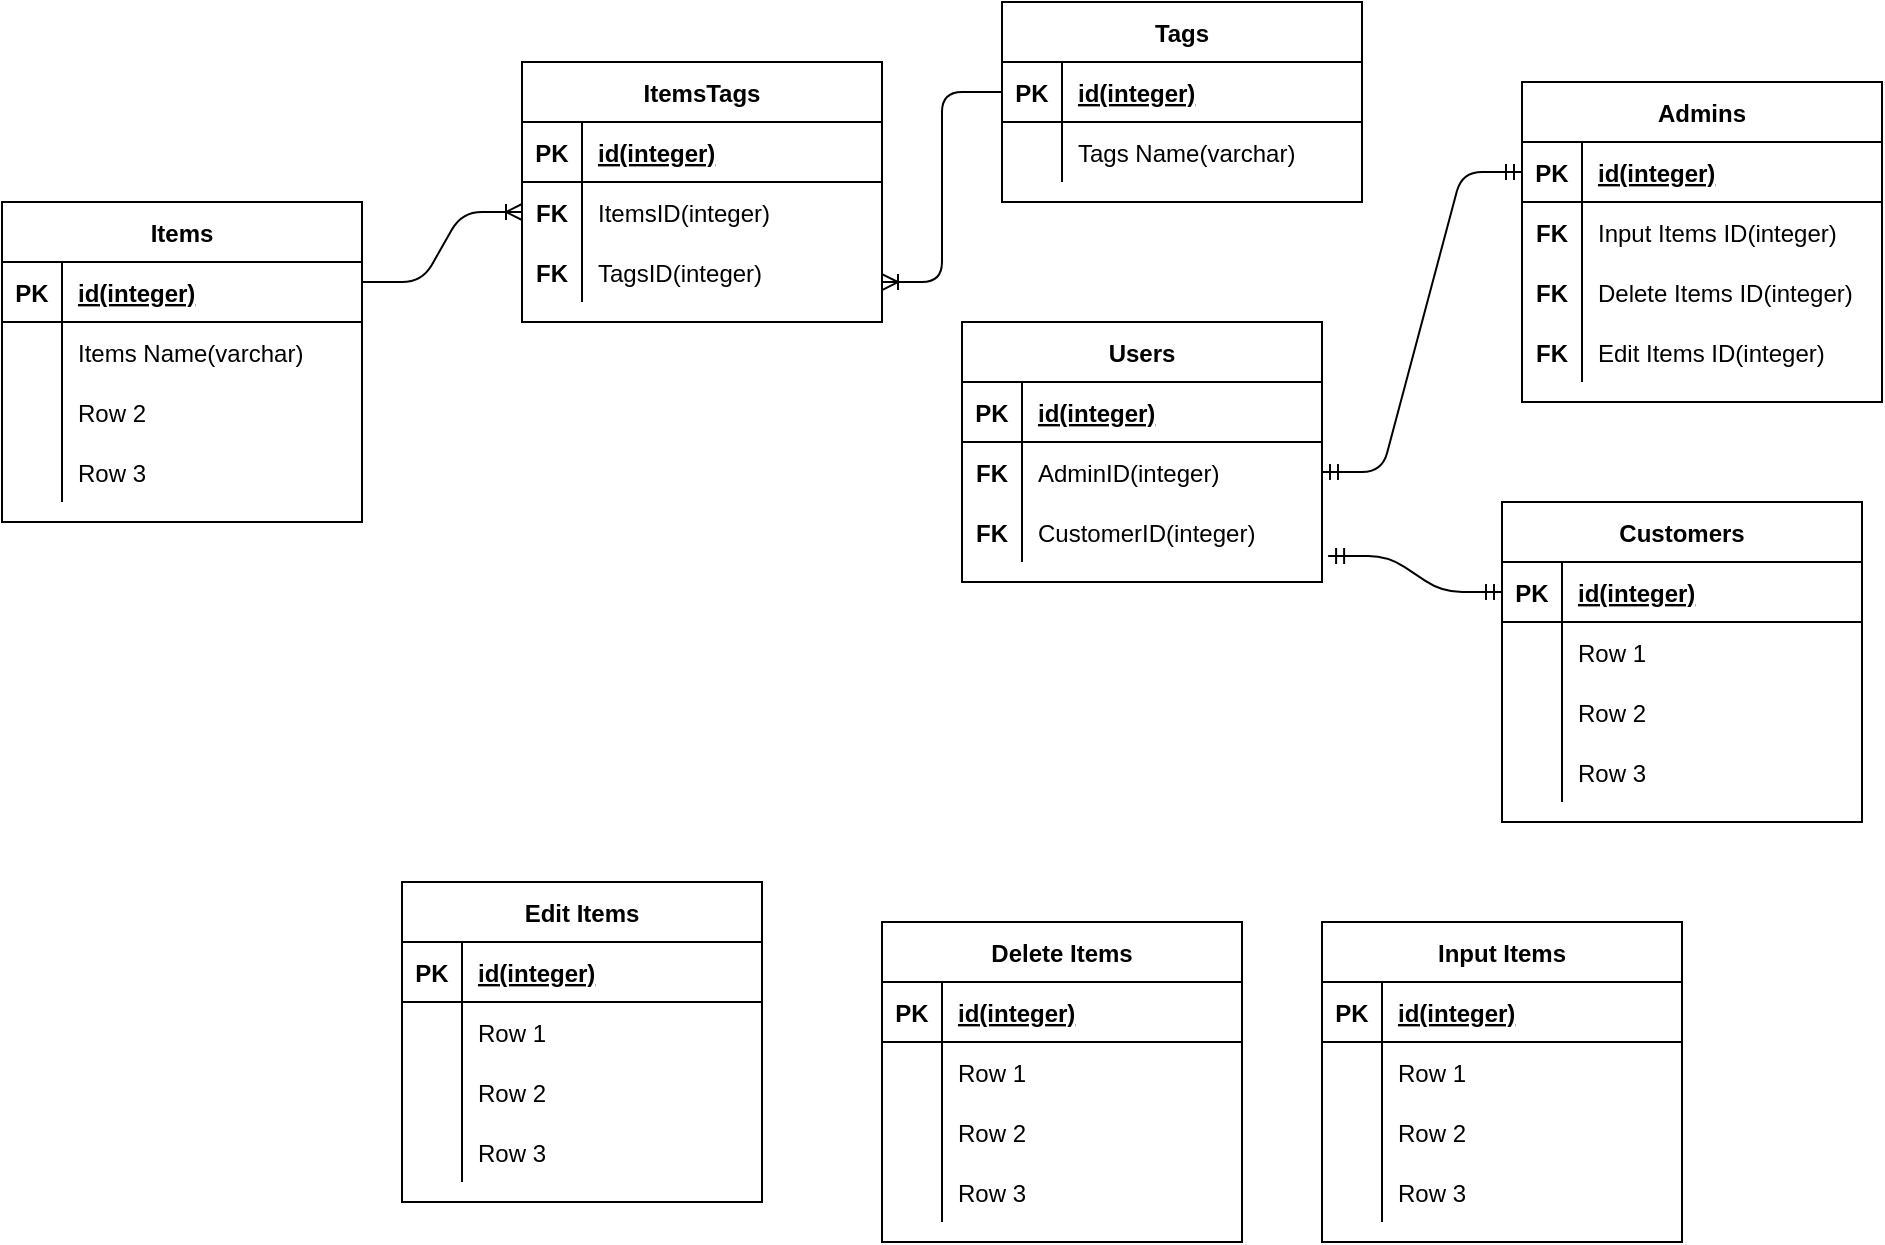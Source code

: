 <mxfile version="15.1.0" type="github">
  <diagram id="VmSRzuo0PWEKA7Uxc1IA" name="Page-1">
    <mxGraphModel dx="1944" dy="1769" grid="1" gridSize="10" guides="1" tooltips="1" connect="1" arrows="1" fold="1" page="1" pageScale="1" pageWidth="827" pageHeight="1169" math="0" shadow="0">
      <root>
        <mxCell id="0" />
        <mxCell id="1" parent="0" />
        <mxCell id="i-ClhB1Ddfe4gzQZQ1bM-1" value="Users" style="shape=table;startSize=30;container=1;collapsible=1;childLayout=tableLayout;fixedRows=1;rowLines=0;fontStyle=1;align=center;resizeLast=1;" vertex="1" parent="1">
          <mxGeometry x="310" y="140" width="180" height="130" as="geometry" />
        </mxCell>
        <mxCell id="i-ClhB1Ddfe4gzQZQ1bM-2" value="" style="shape=partialRectangle;collapsible=0;dropTarget=0;pointerEvents=0;fillColor=none;top=0;left=0;bottom=1;right=0;points=[[0,0.5],[1,0.5]];portConstraint=eastwest;" vertex="1" parent="i-ClhB1Ddfe4gzQZQ1bM-1">
          <mxGeometry y="30" width="180" height="30" as="geometry" />
        </mxCell>
        <mxCell id="i-ClhB1Ddfe4gzQZQ1bM-3" value="PK" style="shape=partialRectangle;connectable=0;fillColor=none;top=0;left=0;bottom=0;right=0;fontStyle=1;overflow=hidden;" vertex="1" parent="i-ClhB1Ddfe4gzQZQ1bM-2">
          <mxGeometry width="30" height="30" as="geometry" />
        </mxCell>
        <mxCell id="i-ClhB1Ddfe4gzQZQ1bM-4" value="id(integer)" style="shape=partialRectangle;connectable=0;fillColor=none;top=0;left=0;bottom=0;right=0;align=left;spacingLeft=6;fontStyle=5;overflow=hidden;" vertex="1" parent="i-ClhB1Ddfe4gzQZQ1bM-2">
          <mxGeometry x="30" width="150" height="30" as="geometry" />
        </mxCell>
        <mxCell id="i-ClhB1Ddfe4gzQZQ1bM-5" value="" style="shape=partialRectangle;collapsible=0;dropTarget=0;pointerEvents=0;fillColor=none;top=0;left=0;bottom=0;right=0;points=[[0,0.5],[1,0.5]];portConstraint=eastwest;" vertex="1" parent="i-ClhB1Ddfe4gzQZQ1bM-1">
          <mxGeometry y="60" width="180" height="30" as="geometry" />
        </mxCell>
        <mxCell id="i-ClhB1Ddfe4gzQZQ1bM-6" value="FK" style="shape=partialRectangle;connectable=0;fillColor=none;top=0;left=0;bottom=0;right=0;editable=1;overflow=hidden;fontStyle=1" vertex="1" parent="i-ClhB1Ddfe4gzQZQ1bM-5">
          <mxGeometry width="30" height="30" as="geometry" />
        </mxCell>
        <mxCell id="i-ClhB1Ddfe4gzQZQ1bM-7" value="AdminID(integer)" style="shape=partialRectangle;connectable=0;fillColor=none;top=0;left=0;bottom=0;right=0;align=left;spacingLeft=6;overflow=hidden;" vertex="1" parent="i-ClhB1Ddfe4gzQZQ1bM-5">
          <mxGeometry x="30" width="150" height="30" as="geometry" />
        </mxCell>
        <mxCell id="i-ClhB1Ddfe4gzQZQ1bM-8" value="" style="shape=partialRectangle;collapsible=0;dropTarget=0;pointerEvents=0;fillColor=none;top=0;left=0;bottom=0;right=0;points=[[0,0.5],[1,0.5]];portConstraint=eastwest;" vertex="1" parent="i-ClhB1Ddfe4gzQZQ1bM-1">
          <mxGeometry y="90" width="180" height="30" as="geometry" />
        </mxCell>
        <mxCell id="i-ClhB1Ddfe4gzQZQ1bM-9" value="FK" style="shape=partialRectangle;connectable=0;fillColor=none;top=0;left=0;bottom=0;right=0;editable=1;overflow=hidden;fontStyle=1" vertex="1" parent="i-ClhB1Ddfe4gzQZQ1bM-8">
          <mxGeometry width="30" height="30" as="geometry" />
        </mxCell>
        <mxCell id="i-ClhB1Ddfe4gzQZQ1bM-10" value="CustomerID(integer)" style="shape=partialRectangle;connectable=0;fillColor=none;top=0;left=0;bottom=0;right=0;align=left;spacingLeft=6;overflow=hidden;" vertex="1" parent="i-ClhB1Ddfe4gzQZQ1bM-8">
          <mxGeometry x="30" width="150" height="30" as="geometry" />
        </mxCell>
        <mxCell id="i-ClhB1Ddfe4gzQZQ1bM-14" value="Customers" style="shape=table;startSize=30;container=1;collapsible=1;childLayout=tableLayout;fixedRows=1;rowLines=0;fontStyle=1;align=center;resizeLast=1;" vertex="1" parent="1">
          <mxGeometry x="580" y="230" width="180" height="160" as="geometry" />
        </mxCell>
        <mxCell id="i-ClhB1Ddfe4gzQZQ1bM-15" value="" style="shape=partialRectangle;collapsible=0;dropTarget=0;pointerEvents=0;fillColor=none;top=0;left=0;bottom=1;right=0;points=[[0,0.5],[1,0.5]];portConstraint=eastwest;" vertex="1" parent="i-ClhB1Ddfe4gzQZQ1bM-14">
          <mxGeometry y="30" width="180" height="30" as="geometry" />
        </mxCell>
        <mxCell id="i-ClhB1Ddfe4gzQZQ1bM-16" value="PK" style="shape=partialRectangle;connectable=0;fillColor=none;top=0;left=0;bottom=0;right=0;fontStyle=1;overflow=hidden;" vertex="1" parent="i-ClhB1Ddfe4gzQZQ1bM-15">
          <mxGeometry width="30" height="30" as="geometry" />
        </mxCell>
        <mxCell id="i-ClhB1Ddfe4gzQZQ1bM-17" value="id(integer)" style="shape=partialRectangle;connectable=0;fillColor=none;top=0;left=0;bottom=0;right=0;align=left;spacingLeft=6;fontStyle=5;overflow=hidden;" vertex="1" parent="i-ClhB1Ddfe4gzQZQ1bM-15">
          <mxGeometry x="30" width="150" height="30" as="geometry" />
        </mxCell>
        <mxCell id="i-ClhB1Ddfe4gzQZQ1bM-18" value="" style="shape=partialRectangle;collapsible=0;dropTarget=0;pointerEvents=0;fillColor=none;top=0;left=0;bottom=0;right=0;points=[[0,0.5],[1,0.5]];portConstraint=eastwest;" vertex="1" parent="i-ClhB1Ddfe4gzQZQ1bM-14">
          <mxGeometry y="60" width="180" height="30" as="geometry" />
        </mxCell>
        <mxCell id="i-ClhB1Ddfe4gzQZQ1bM-19" value="" style="shape=partialRectangle;connectable=0;fillColor=none;top=0;left=0;bottom=0;right=0;editable=1;overflow=hidden;" vertex="1" parent="i-ClhB1Ddfe4gzQZQ1bM-18">
          <mxGeometry width="30" height="30" as="geometry" />
        </mxCell>
        <mxCell id="i-ClhB1Ddfe4gzQZQ1bM-20" value="Row 1" style="shape=partialRectangle;connectable=0;fillColor=none;top=0;left=0;bottom=0;right=0;align=left;spacingLeft=6;overflow=hidden;" vertex="1" parent="i-ClhB1Ddfe4gzQZQ1bM-18">
          <mxGeometry x="30" width="150" height="30" as="geometry" />
        </mxCell>
        <mxCell id="i-ClhB1Ddfe4gzQZQ1bM-21" value="" style="shape=partialRectangle;collapsible=0;dropTarget=0;pointerEvents=0;fillColor=none;top=0;left=0;bottom=0;right=0;points=[[0,0.5],[1,0.5]];portConstraint=eastwest;" vertex="1" parent="i-ClhB1Ddfe4gzQZQ1bM-14">
          <mxGeometry y="90" width="180" height="30" as="geometry" />
        </mxCell>
        <mxCell id="i-ClhB1Ddfe4gzQZQ1bM-22" value="" style="shape=partialRectangle;connectable=0;fillColor=none;top=0;left=0;bottom=0;right=0;editable=1;overflow=hidden;" vertex="1" parent="i-ClhB1Ddfe4gzQZQ1bM-21">
          <mxGeometry width="30" height="30" as="geometry" />
        </mxCell>
        <mxCell id="i-ClhB1Ddfe4gzQZQ1bM-23" value="Row 2" style="shape=partialRectangle;connectable=0;fillColor=none;top=0;left=0;bottom=0;right=0;align=left;spacingLeft=6;overflow=hidden;" vertex="1" parent="i-ClhB1Ddfe4gzQZQ1bM-21">
          <mxGeometry x="30" width="150" height="30" as="geometry" />
        </mxCell>
        <mxCell id="i-ClhB1Ddfe4gzQZQ1bM-24" value="" style="shape=partialRectangle;collapsible=0;dropTarget=0;pointerEvents=0;fillColor=none;top=0;left=0;bottom=0;right=0;points=[[0,0.5],[1,0.5]];portConstraint=eastwest;" vertex="1" parent="i-ClhB1Ddfe4gzQZQ1bM-14">
          <mxGeometry y="120" width="180" height="30" as="geometry" />
        </mxCell>
        <mxCell id="i-ClhB1Ddfe4gzQZQ1bM-25" value="" style="shape=partialRectangle;connectable=0;fillColor=none;top=0;left=0;bottom=0;right=0;editable=1;overflow=hidden;" vertex="1" parent="i-ClhB1Ddfe4gzQZQ1bM-24">
          <mxGeometry width="30" height="30" as="geometry" />
        </mxCell>
        <mxCell id="i-ClhB1Ddfe4gzQZQ1bM-26" value="Row 3" style="shape=partialRectangle;connectable=0;fillColor=none;top=0;left=0;bottom=0;right=0;align=left;spacingLeft=6;overflow=hidden;" vertex="1" parent="i-ClhB1Ddfe4gzQZQ1bM-24">
          <mxGeometry x="30" width="150" height="30" as="geometry" />
        </mxCell>
        <mxCell id="i-ClhB1Ddfe4gzQZQ1bM-27" value="Admins" style="shape=table;startSize=30;container=1;collapsible=1;childLayout=tableLayout;fixedRows=1;rowLines=0;fontStyle=1;align=center;resizeLast=1;" vertex="1" parent="1">
          <mxGeometry x="590" y="20" width="180" height="160" as="geometry" />
        </mxCell>
        <mxCell id="i-ClhB1Ddfe4gzQZQ1bM-28" value="" style="shape=partialRectangle;collapsible=0;dropTarget=0;pointerEvents=0;fillColor=none;top=0;left=0;bottom=1;right=0;points=[[0,0.5],[1,0.5]];portConstraint=eastwest;" vertex="1" parent="i-ClhB1Ddfe4gzQZQ1bM-27">
          <mxGeometry y="30" width="180" height="30" as="geometry" />
        </mxCell>
        <mxCell id="i-ClhB1Ddfe4gzQZQ1bM-29" value="PK" style="shape=partialRectangle;connectable=0;fillColor=none;top=0;left=0;bottom=0;right=0;fontStyle=1;overflow=hidden;" vertex="1" parent="i-ClhB1Ddfe4gzQZQ1bM-28">
          <mxGeometry width="30" height="30" as="geometry" />
        </mxCell>
        <mxCell id="i-ClhB1Ddfe4gzQZQ1bM-30" value="id(integer)" style="shape=partialRectangle;connectable=0;fillColor=none;top=0;left=0;bottom=0;right=0;align=left;spacingLeft=6;fontStyle=5;overflow=hidden;" vertex="1" parent="i-ClhB1Ddfe4gzQZQ1bM-28">
          <mxGeometry x="30" width="150" height="30" as="geometry" />
        </mxCell>
        <mxCell id="i-ClhB1Ddfe4gzQZQ1bM-31" value="" style="shape=partialRectangle;collapsible=0;dropTarget=0;pointerEvents=0;fillColor=none;top=0;left=0;bottom=0;right=0;points=[[0,0.5],[1,0.5]];portConstraint=eastwest;" vertex="1" parent="i-ClhB1Ddfe4gzQZQ1bM-27">
          <mxGeometry y="60" width="180" height="30" as="geometry" />
        </mxCell>
        <mxCell id="i-ClhB1Ddfe4gzQZQ1bM-32" value="FK" style="shape=partialRectangle;connectable=0;fillColor=none;top=0;left=0;bottom=0;right=0;editable=1;overflow=hidden;fontStyle=1" vertex="1" parent="i-ClhB1Ddfe4gzQZQ1bM-31">
          <mxGeometry width="30" height="30" as="geometry" />
        </mxCell>
        <mxCell id="i-ClhB1Ddfe4gzQZQ1bM-33" value="Input Items ID(integer)" style="shape=partialRectangle;connectable=0;fillColor=none;top=0;left=0;bottom=0;right=0;align=left;spacingLeft=6;overflow=hidden;" vertex="1" parent="i-ClhB1Ddfe4gzQZQ1bM-31">
          <mxGeometry x="30" width="150" height="30" as="geometry" />
        </mxCell>
        <mxCell id="i-ClhB1Ddfe4gzQZQ1bM-34" value="" style="shape=partialRectangle;collapsible=0;dropTarget=0;pointerEvents=0;fillColor=none;top=0;left=0;bottom=0;right=0;points=[[0,0.5],[1,0.5]];portConstraint=eastwest;" vertex="1" parent="i-ClhB1Ddfe4gzQZQ1bM-27">
          <mxGeometry y="90" width="180" height="30" as="geometry" />
        </mxCell>
        <mxCell id="i-ClhB1Ddfe4gzQZQ1bM-35" value="FK" style="shape=partialRectangle;connectable=0;fillColor=none;top=0;left=0;bottom=0;right=0;editable=1;overflow=hidden;fontStyle=1" vertex="1" parent="i-ClhB1Ddfe4gzQZQ1bM-34">
          <mxGeometry width="30" height="30" as="geometry" />
        </mxCell>
        <mxCell id="i-ClhB1Ddfe4gzQZQ1bM-36" value="Delete Items ID(integer)" style="shape=partialRectangle;connectable=0;fillColor=none;top=0;left=0;bottom=0;right=0;align=left;spacingLeft=6;overflow=hidden;" vertex="1" parent="i-ClhB1Ddfe4gzQZQ1bM-34">
          <mxGeometry x="30" width="150" height="30" as="geometry" />
        </mxCell>
        <mxCell id="i-ClhB1Ddfe4gzQZQ1bM-37" value="" style="shape=partialRectangle;collapsible=0;dropTarget=0;pointerEvents=0;fillColor=none;top=0;left=0;bottom=0;right=0;points=[[0,0.5],[1,0.5]];portConstraint=eastwest;" vertex="1" parent="i-ClhB1Ddfe4gzQZQ1bM-27">
          <mxGeometry y="120" width="180" height="30" as="geometry" />
        </mxCell>
        <mxCell id="i-ClhB1Ddfe4gzQZQ1bM-38" value="FK" style="shape=partialRectangle;connectable=0;fillColor=none;top=0;left=0;bottom=0;right=0;editable=1;overflow=hidden;fontStyle=1" vertex="1" parent="i-ClhB1Ddfe4gzQZQ1bM-37">
          <mxGeometry width="30" height="30" as="geometry" />
        </mxCell>
        <mxCell id="i-ClhB1Ddfe4gzQZQ1bM-39" value="Edit Items ID(integer)" style="shape=partialRectangle;connectable=0;fillColor=none;top=0;left=0;bottom=0;right=0;align=left;spacingLeft=6;overflow=hidden;" vertex="1" parent="i-ClhB1Ddfe4gzQZQ1bM-37">
          <mxGeometry x="30" width="150" height="30" as="geometry" />
        </mxCell>
        <mxCell id="i-ClhB1Ddfe4gzQZQ1bM-40" value="Items" style="shape=table;startSize=30;container=1;collapsible=1;childLayout=tableLayout;fixedRows=1;rowLines=0;fontStyle=1;align=center;resizeLast=1;" vertex="1" parent="1">
          <mxGeometry x="-170" y="80" width="180" height="160" as="geometry" />
        </mxCell>
        <mxCell id="i-ClhB1Ddfe4gzQZQ1bM-41" value="" style="shape=partialRectangle;collapsible=0;dropTarget=0;pointerEvents=0;fillColor=none;top=0;left=0;bottom=1;right=0;points=[[0,0.5],[1,0.5]];portConstraint=eastwest;" vertex="1" parent="i-ClhB1Ddfe4gzQZQ1bM-40">
          <mxGeometry y="30" width="180" height="30" as="geometry" />
        </mxCell>
        <mxCell id="i-ClhB1Ddfe4gzQZQ1bM-42" value="PK" style="shape=partialRectangle;connectable=0;fillColor=none;top=0;left=0;bottom=0;right=0;fontStyle=1;overflow=hidden;" vertex="1" parent="i-ClhB1Ddfe4gzQZQ1bM-41">
          <mxGeometry width="30" height="30" as="geometry" />
        </mxCell>
        <mxCell id="i-ClhB1Ddfe4gzQZQ1bM-43" value="id(integer)" style="shape=partialRectangle;connectable=0;fillColor=none;top=0;left=0;bottom=0;right=0;align=left;spacingLeft=6;fontStyle=5;overflow=hidden;" vertex="1" parent="i-ClhB1Ddfe4gzQZQ1bM-41">
          <mxGeometry x="30" width="150" height="30" as="geometry" />
        </mxCell>
        <mxCell id="i-ClhB1Ddfe4gzQZQ1bM-44" value="" style="shape=partialRectangle;collapsible=0;dropTarget=0;pointerEvents=0;fillColor=none;top=0;left=0;bottom=0;right=0;points=[[0,0.5],[1,0.5]];portConstraint=eastwest;" vertex="1" parent="i-ClhB1Ddfe4gzQZQ1bM-40">
          <mxGeometry y="60" width="180" height="30" as="geometry" />
        </mxCell>
        <mxCell id="i-ClhB1Ddfe4gzQZQ1bM-45" value="" style="shape=partialRectangle;connectable=0;fillColor=none;top=0;left=0;bottom=0;right=0;editable=1;overflow=hidden;" vertex="1" parent="i-ClhB1Ddfe4gzQZQ1bM-44">
          <mxGeometry width="30" height="30" as="geometry" />
        </mxCell>
        <mxCell id="i-ClhB1Ddfe4gzQZQ1bM-46" value="Items Name(varchar)" style="shape=partialRectangle;connectable=0;fillColor=none;top=0;left=0;bottom=0;right=0;align=left;spacingLeft=6;overflow=hidden;" vertex="1" parent="i-ClhB1Ddfe4gzQZQ1bM-44">
          <mxGeometry x="30" width="150" height="30" as="geometry" />
        </mxCell>
        <mxCell id="i-ClhB1Ddfe4gzQZQ1bM-47" value="" style="shape=partialRectangle;collapsible=0;dropTarget=0;pointerEvents=0;fillColor=none;top=0;left=0;bottom=0;right=0;points=[[0,0.5],[1,0.5]];portConstraint=eastwest;" vertex="1" parent="i-ClhB1Ddfe4gzQZQ1bM-40">
          <mxGeometry y="90" width="180" height="30" as="geometry" />
        </mxCell>
        <mxCell id="i-ClhB1Ddfe4gzQZQ1bM-48" value="" style="shape=partialRectangle;connectable=0;fillColor=none;top=0;left=0;bottom=0;right=0;editable=1;overflow=hidden;" vertex="1" parent="i-ClhB1Ddfe4gzQZQ1bM-47">
          <mxGeometry width="30" height="30" as="geometry" />
        </mxCell>
        <mxCell id="i-ClhB1Ddfe4gzQZQ1bM-49" value="Row 2" style="shape=partialRectangle;connectable=0;fillColor=none;top=0;left=0;bottom=0;right=0;align=left;spacingLeft=6;overflow=hidden;" vertex="1" parent="i-ClhB1Ddfe4gzQZQ1bM-47">
          <mxGeometry x="30" width="150" height="30" as="geometry" />
        </mxCell>
        <mxCell id="i-ClhB1Ddfe4gzQZQ1bM-50" value="" style="shape=partialRectangle;collapsible=0;dropTarget=0;pointerEvents=0;fillColor=none;top=0;left=0;bottom=0;right=0;points=[[0,0.5],[1,0.5]];portConstraint=eastwest;" vertex="1" parent="i-ClhB1Ddfe4gzQZQ1bM-40">
          <mxGeometry y="120" width="180" height="30" as="geometry" />
        </mxCell>
        <mxCell id="i-ClhB1Ddfe4gzQZQ1bM-51" value="" style="shape=partialRectangle;connectable=0;fillColor=none;top=0;left=0;bottom=0;right=0;editable=1;overflow=hidden;" vertex="1" parent="i-ClhB1Ddfe4gzQZQ1bM-50">
          <mxGeometry width="30" height="30" as="geometry" />
        </mxCell>
        <mxCell id="i-ClhB1Ddfe4gzQZQ1bM-52" value="Row 3" style="shape=partialRectangle;connectable=0;fillColor=none;top=0;left=0;bottom=0;right=0;align=left;spacingLeft=6;overflow=hidden;" vertex="1" parent="i-ClhB1Ddfe4gzQZQ1bM-50">
          <mxGeometry x="30" width="150" height="30" as="geometry" />
        </mxCell>
        <mxCell id="i-ClhB1Ddfe4gzQZQ1bM-53" value="Tags" style="shape=table;startSize=30;container=1;collapsible=1;childLayout=tableLayout;fixedRows=1;rowLines=0;fontStyle=1;align=center;resizeLast=1;" vertex="1" parent="1">
          <mxGeometry x="330" y="-20" width="180" height="100" as="geometry" />
        </mxCell>
        <mxCell id="i-ClhB1Ddfe4gzQZQ1bM-54" value="" style="shape=partialRectangle;collapsible=0;dropTarget=0;pointerEvents=0;fillColor=none;top=0;left=0;bottom=1;right=0;points=[[0,0.5],[1,0.5]];portConstraint=eastwest;" vertex="1" parent="i-ClhB1Ddfe4gzQZQ1bM-53">
          <mxGeometry y="30" width="180" height="30" as="geometry" />
        </mxCell>
        <mxCell id="i-ClhB1Ddfe4gzQZQ1bM-55" value="PK" style="shape=partialRectangle;connectable=0;fillColor=none;top=0;left=0;bottom=0;right=0;fontStyle=1;overflow=hidden;" vertex="1" parent="i-ClhB1Ddfe4gzQZQ1bM-54">
          <mxGeometry width="30" height="30" as="geometry" />
        </mxCell>
        <mxCell id="i-ClhB1Ddfe4gzQZQ1bM-56" value="id(integer)" style="shape=partialRectangle;connectable=0;fillColor=none;top=0;left=0;bottom=0;right=0;align=left;spacingLeft=6;fontStyle=5;overflow=hidden;" vertex="1" parent="i-ClhB1Ddfe4gzQZQ1bM-54">
          <mxGeometry x="30" width="150" height="30" as="geometry" />
        </mxCell>
        <mxCell id="i-ClhB1Ddfe4gzQZQ1bM-57" value="" style="shape=partialRectangle;collapsible=0;dropTarget=0;pointerEvents=0;fillColor=none;top=0;left=0;bottom=0;right=0;points=[[0,0.5],[1,0.5]];portConstraint=eastwest;" vertex="1" parent="i-ClhB1Ddfe4gzQZQ1bM-53">
          <mxGeometry y="60" width="180" height="30" as="geometry" />
        </mxCell>
        <mxCell id="i-ClhB1Ddfe4gzQZQ1bM-58" value="" style="shape=partialRectangle;connectable=0;fillColor=none;top=0;left=0;bottom=0;right=0;editable=1;overflow=hidden;" vertex="1" parent="i-ClhB1Ddfe4gzQZQ1bM-57">
          <mxGeometry width="30" height="30" as="geometry" />
        </mxCell>
        <mxCell id="i-ClhB1Ddfe4gzQZQ1bM-59" value="Tags Name(varchar)" style="shape=partialRectangle;connectable=0;fillColor=none;top=0;left=0;bottom=0;right=0;align=left;spacingLeft=6;overflow=hidden;" vertex="1" parent="i-ClhB1Ddfe4gzQZQ1bM-57">
          <mxGeometry x="30" width="150" height="30" as="geometry" />
        </mxCell>
        <mxCell id="i-ClhB1Ddfe4gzQZQ1bM-70" value="ItemsTags" style="shape=table;startSize=30;container=1;collapsible=1;childLayout=tableLayout;fixedRows=1;rowLines=0;fontStyle=1;align=center;resizeLast=1;" vertex="1" parent="1">
          <mxGeometry x="90" y="10" width="180" height="130" as="geometry" />
        </mxCell>
        <mxCell id="i-ClhB1Ddfe4gzQZQ1bM-71" value="" style="shape=partialRectangle;collapsible=0;dropTarget=0;pointerEvents=0;fillColor=none;top=0;left=0;bottom=1;right=0;points=[[0,0.5],[1,0.5]];portConstraint=eastwest;" vertex="1" parent="i-ClhB1Ddfe4gzQZQ1bM-70">
          <mxGeometry y="30" width="180" height="30" as="geometry" />
        </mxCell>
        <mxCell id="i-ClhB1Ddfe4gzQZQ1bM-72" value="PK" style="shape=partialRectangle;connectable=0;fillColor=none;top=0;left=0;bottom=0;right=0;fontStyle=1;overflow=hidden;" vertex="1" parent="i-ClhB1Ddfe4gzQZQ1bM-71">
          <mxGeometry width="30" height="30" as="geometry" />
        </mxCell>
        <mxCell id="i-ClhB1Ddfe4gzQZQ1bM-73" value="id(integer)" style="shape=partialRectangle;connectable=0;fillColor=none;top=0;left=0;bottom=0;right=0;align=left;spacingLeft=6;fontStyle=5;overflow=hidden;" vertex="1" parent="i-ClhB1Ddfe4gzQZQ1bM-71">
          <mxGeometry x="30" width="150" height="30" as="geometry" />
        </mxCell>
        <mxCell id="i-ClhB1Ddfe4gzQZQ1bM-74" value="" style="shape=partialRectangle;collapsible=0;dropTarget=0;pointerEvents=0;fillColor=none;top=0;left=0;bottom=0;right=0;points=[[0,0.5],[1,0.5]];portConstraint=eastwest;" vertex="1" parent="i-ClhB1Ddfe4gzQZQ1bM-70">
          <mxGeometry y="60" width="180" height="30" as="geometry" />
        </mxCell>
        <mxCell id="i-ClhB1Ddfe4gzQZQ1bM-75" value="FK" style="shape=partialRectangle;connectable=0;fillColor=none;top=0;left=0;bottom=0;right=0;editable=1;overflow=hidden;fontStyle=1" vertex="1" parent="i-ClhB1Ddfe4gzQZQ1bM-74">
          <mxGeometry width="30" height="30" as="geometry" />
        </mxCell>
        <mxCell id="i-ClhB1Ddfe4gzQZQ1bM-76" value="ItemsID(integer)" style="shape=partialRectangle;connectable=0;fillColor=none;top=0;left=0;bottom=0;right=0;align=left;spacingLeft=6;overflow=hidden;" vertex="1" parent="i-ClhB1Ddfe4gzQZQ1bM-74">
          <mxGeometry x="30" width="150" height="30" as="geometry" />
        </mxCell>
        <mxCell id="i-ClhB1Ddfe4gzQZQ1bM-77" value="" style="shape=partialRectangle;collapsible=0;dropTarget=0;pointerEvents=0;fillColor=none;top=0;left=0;bottom=0;right=0;points=[[0,0.5],[1,0.5]];portConstraint=eastwest;" vertex="1" parent="i-ClhB1Ddfe4gzQZQ1bM-70">
          <mxGeometry y="90" width="180" height="30" as="geometry" />
        </mxCell>
        <mxCell id="i-ClhB1Ddfe4gzQZQ1bM-78" value="FK" style="shape=partialRectangle;connectable=0;fillColor=none;top=0;left=0;bottom=0;right=0;editable=1;overflow=hidden;fontStyle=1" vertex="1" parent="i-ClhB1Ddfe4gzQZQ1bM-77">
          <mxGeometry width="30" height="30" as="geometry" />
        </mxCell>
        <mxCell id="i-ClhB1Ddfe4gzQZQ1bM-79" value="TagsID(integer)" style="shape=partialRectangle;connectable=0;fillColor=none;top=0;left=0;bottom=0;right=0;align=left;spacingLeft=6;overflow=hidden;" vertex="1" parent="i-ClhB1Ddfe4gzQZQ1bM-77">
          <mxGeometry x="30" width="150" height="30" as="geometry" />
        </mxCell>
        <mxCell id="i-ClhB1Ddfe4gzQZQ1bM-83" value="" style="edgeStyle=entityRelationEdgeStyle;fontSize=12;html=1;endArrow=ERmandOne;startArrow=ERmandOne;entryX=1;entryY=0.5;entryDx=0;entryDy=0;exitX=0;exitY=0.5;exitDx=0;exitDy=0;" edge="1" parent="1" source="i-ClhB1Ddfe4gzQZQ1bM-28" target="i-ClhB1Ddfe4gzQZQ1bM-5">
          <mxGeometry width="100" height="100" relative="1" as="geometry">
            <mxPoint x="380" y="290" as="sourcePoint" />
            <mxPoint x="480" y="190" as="targetPoint" />
          </mxGeometry>
        </mxCell>
        <mxCell id="i-ClhB1Ddfe4gzQZQ1bM-84" value="Edit Items" style="shape=table;startSize=30;container=1;collapsible=1;childLayout=tableLayout;fixedRows=1;rowLines=0;fontStyle=1;align=center;resizeLast=1;" vertex="1" parent="1">
          <mxGeometry x="30" y="420" width="180" height="160" as="geometry" />
        </mxCell>
        <mxCell id="i-ClhB1Ddfe4gzQZQ1bM-85" value="" style="shape=partialRectangle;collapsible=0;dropTarget=0;pointerEvents=0;fillColor=none;top=0;left=0;bottom=1;right=0;points=[[0,0.5],[1,0.5]];portConstraint=eastwest;" vertex="1" parent="i-ClhB1Ddfe4gzQZQ1bM-84">
          <mxGeometry y="30" width="180" height="30" as="geometry" />
        </mxCell>
        <mxCell id="i-ClhB1Ddfe4gzQZQ1bM-86" value="PK" style="shape=partialRectangle;connectable=0;fillColor=none;top=0;left=0;bottom=0;right=0;fontStyle=1;overflow=hidden;" vertex="1" parent="i-ClhB1Ddfe4gzQZQ1bM-85">
          <mxGeometry width="30" height="30" as="geometry" />
        </mxCell>
        <mxCell id="i-ClhB1Ddfe4gzQZQ1bM-87" value="id(integer)" style="shape=partialRectangle;connectable=0;fillColor=none;top=0;left=0;bottom=0;right=0;align=left;spacingLeft=6;fontStyle=5;overflow=hidden;" vertex="1" parent="i-ClhB1Ddfe4gzQZQ1bM-85">
          <mxGeometry x="30" width="150" height="30" as="geometry" />
        </mxCell>
        <mxCell id="i-ClhB1Ddfe4gzQZQ1bM-88" value="" style="shape=partialRectangle;collapsible=0;dropTarget=0;pointerEvents=0;fillColor=none;top=0;left=0;bottom=0;right=0;points=[[0,0.5],[1,0.5]];portConstraint=eastwest;" vertex="1" parent="i-ClhB1Ddfe4gzQZQ1bM-84">
          <mxGeometry y="60" width="180" height="30" as="geometry" />
        </mxCell>
        <mxCell id="i-ClhB1Ddfe4gzQZQ1bM-89" value="" style="shape=partialRectangle;connectable=0;fillColor=none;top=0;left=0;bottom=0;right=0;editable=1;overflow=hidden;" vertex="1" parent="i-ClhB1Ddfe4gzQZQ1bM-88">
          <mxGeometry width="30" height="30" as="geometry" />
        </mxCell>
        <mxCell id="i-ClhB1Ddfe4gzQZQ1bM-90" value="Row 1" style="shape=partialRectangle;connectable=0;fillColor=none;top=0;left=0;bottom=0;right=0;align=left;spacingLeft=6;overflow=hidden;" vertex="1" parent="i-ClhB1Ddfe4gzQZQ1bM-88">
          <mxGeometry x="30" width="150" height="30" as="geometry" />
        </mxCell>
        <mxCell id="i-ClhB1Ddfe4gzQZQ1bM-91" value="" style="shape=partialRectangle;collapsible=0;dropTarget=0;pointerEvents=0;fillColor=none;top=0;left=0;bottom=0;right=0;points=[[0,0.5],[1,0.5]];portConstraint=eastwest;" vertex="1" parent="i-ClhB1Ddfe4gzQZQ1bM-84">
          <mxGeometry y="90" width="180" height="30" as="geometry" />
        </mxCell>
        <mxCell id="i-ClhB1Ddfe4gzQZQ1bM-92" value="" style="shape=partialRectangle;connectable=0;fillColor=none;top=0;left=0;bottom=0;right=0;editable=1;overflow=hidden;" vertex="1" parent="i-ClhB1Ddfe4gzQZQ1bM-91">
          <mxGeometry width="30" height="30" as="geometry" />
        </mxCell>
        <mxCell id="i-ClhB1Ddfe4gzQZQ1bM-93" value="Row 2" style="shape=partialRectangle;connectable=0;fillColor=none;top=0;left=0;bottom=0;right=0;align=left;spacingLeft=6;overflow=hidden;" vertex="1" parent="i-ClhB1Ddfe4gzQZQ1bM-91">
          <mxGeometry x="30" width="150" height="30" as="geometry" />
        </mxCell>
        <mxCell id="i-ClhB1Ddfe4gzQZQ1bM-94" value="" style="shape=partialRectangle;collapsible=0;dropTarget=0;pointerEvents=0;fillColor=none;top=0;left=0;bottom=0;right=0;points=[[0,0.5],[1,0.5]];portConstraint=eastwest;" vertex="1" parent="i-ClhB1Ddfe4gzQZQ1bM-84">
          <mxGeometry y="120" width="180" height="30" as="geometry" />
        </mxCell>
        <mxCell id="i-ClhB1Ddfe4gzQZQ1bM-95" value="" style="shape=partialRectangle;connectable=0;fillColor=none;top=0;left=0;bottom=0;right=0;editable=1;overflow=hidden;" vertex="1" parent="i-ClhB1Ddfe4gzQZQ1bM-94">
          <mxGeometry width="30" height="30" as="geometry" />
        </mxCell>
        <mxCell id="i-ClhB1Ddfe4gzQZQ1bM-96" value="Row 3" style="shape=partialRectangle;connectable=0;fillColor=none;top=0;left=0;bottom=0;right=0;align=left;spacingLeft=6;overflow=hidden;" vertex="1" parent="i-ClhB1Ddfe4gzQZQ1bM-94">
          <mxGeometry x="30" width="150" height="30" as="geometry" />
        </mxCell>
        <mxCell id="i-ClhB1Ddfe4gzQZQ1bM-97" value="Delete Items" style="shape=table;startSize=30;container=1;collapsible=1;childLayout=tableLayout;fixedRows=1;rowLines=0;fontStyle=1;align=center;resizeLast=1;" vertex="1" parent="1">
          <mxGeometry x="270" y="440" width="180" height="160" as="geometry" />
        </mxCell>
        <mxCell id="i-ClhB1Ddfe4gzQZQ1bM-98" value="" style="shape=partialRectangle;collapsible=0;dropTarget=0;pointerEvents=0;fillColor=none;top=0;left=0;bottom=1;right=0;points=[[0,0.5],[1,0.5]];portConstraint=eastwest;" vertex="1" parent="i-ClhB1Ddfe4gzQZQ1bM-97">
          <mxGeometry y="30" width="180" height="30" as="geometry" />
        </mxCell>
        <mxCell id="i-ClhB1Ddfe4gzQZQ1bM-99" value="PK" style="shape=partialRectangle;connectable=0;fillColor=none;top=0;left=0;bottom=0;right=0;fontStyle=1;overflow=hidden;" vertex="1" parent="i-ClhB1Ddfe4gzQZQ1bM-98">
          <mxGeometry width="30" height="30" as="geometry" />
        </mxCell>
        <mxCell id="i-ClhB1Ddfe4gzQZQ1bM-100" value="id(integer)" style="shape=partialRectangle;connectable=0;fillColor=none;top=0;left=0;bottom=0;right=0;align=left;spacingLeft=6;fontStyle=5;overflow=hidden;" vertex="1" parent="i-ClhB1Ddfe4gzQZQ1bM-98">
          <mxGeometry x="30" width="150" height="30" as="geometry" />
        </mxCell>
        <mxCell id="i-ClhB1Ddfe4gzQZQ1bM-101" value="" style="shape=partialRectangle;collapsible=0;dropTarget=0;pointerEvents=0;fillColor=none;top=0;left=0;bottom=0;right=0;points=[[0,0.5],[1,0.5]];portConstraint=eastwest;" vertex="1" parent="i-ClhB1Ddfe4gzQZQ1bM-97">
          <mxGeometry y="60" width="180" height="30" as="geometry" />
        </mxCell>
        <mxCell id="i-ClhB1Ddfe4gzQZQ1bM-102" value="" style="shape=partialRectangle;connectable=0;fillColor=none;top=0;left=0;bottom=0;right=0;editable=1;overflow=hidden;" vertex="1" parent="i-ClhB1Ddfe4gzQZQ1bM-101">
          <mxGeometry width="30" height="30" as="geometry" />
        </mxCell>
        <mxCell id="i-ClhB1Ddfe4gzQZQ1bM-103" value="Row 1" style="shape=partialRectangle;connectable=0;fillColor=none;top=0;left=0;bottom=0;right=0;align=left;spacingLeft=6;overflow=hidden;" vertex="1" parent="i-ClhB1Ddfe4gzQZQ1bM-101">
          <mxGeometry x="30" width="150" height="30" as="geometry" />
        </mxCell>
        <mxCell id="i-ClhB1Ddfe4gzQZQ1bM-104" value="" style="shape=partialRectangle;collapsible=0;dropTarget=0;pointerEvents=0;fillColor=none;top=0;left=0;bottom=0;right=0;points=[[0,0.5],[1,0.5]];portConstraint=eastwest;" vertex="1" parent="i-ClhB1Ddfe4gzQZQ1bM-97">
          <mxGeometry y="90" width="180" height="30" as="geometry" />
        </mxCell>
        <mxCell id="i-ClhB1Ddfe4gzQZQ1bM-105" value="" style="shape=partialRectangle;connectable=0;fillColor=none;top=0;left=0;bottom=0;right=0;editable=1;overflow=hidden;" vertex="1" parent="i-ClhB1Ddfe4gzQZQ1bM-104">
          <mxGeometry width="30" height="30" as="geometry" />
        </mxCell>
        <mxCell id="i-ClhB1Ddfe4gzQZQ1bM-106" value="Row 2" style="shape=partialRectangle;connectable=0;fillColor=none;top=0;left=0;bottom=0;right=0;align=left;spacingLeft=6;overflow=hidden;" vertex="1" parent="i-ClhB1Ddfe4gzQZQ1bM-104">
          <mxGeometry x="30" width="150" height="30" as="geometry" />
        </mxCell>
        <mxCell id="i-ClhB1Ddfe4gzQZQ1bM-107" value="" style="shape=partialRectangle;collapsible=0;dropTarget=0;pointerEvents=0;fillColor=none;top=0;left=0;bottom=0;right=0;points=[[0,0.5],[1,0.5]];portConstraint=eastwest;" vertex="1" parent="i-ClhB1Ddfe4gzQZQ1bM-97">
          <mxGeometry y="120" width="180" height="30" as="geometry" />
        </mxCell>
        <mxCell id="i-ClhB1Ddfe4gzQZQ1bM-108" value="" style="shape=partialRectangle;connectable=0;fillColor=none;top=0;left=0;bottom=0;right=0;editable=1;overflow=hidden;" vertex="1" parent="i-ClhB1Ddfe4gzQZQ1bM-107">
          <mxGeometry width="30" height="30" as="geometry" />
        </mxCell>
        <mxCell id="i-ClhB1Ddfe4gzQZQ1bM-109" value="Row 3" style="shape=partialRectangle;connectable=0;fillColor=none;top=0;left=0;bottom=0;right=0;align=left;spacingLeft=6;overflow=hidden;" vertex="1" parent="i-ClhB1Ddfe4gzQZQ1bM-107">
          <mxGeometry x="30" width="150" height="30" as="geometry" />
        </mxCell>
        <mxCell id="i-ClhB1Ddfe4gzQZQ1bM-110" value="Input Items" style="shape=table;startSize=30;container=1;collapsible=1;childLayout=tableLayout;fixedRows=1;rowLines=0;fontStyle=1;align=center;resizeLast=1;" vertex="1" parent="1">
          <mxGeometry x="490" y="440" width="180" height="160" as="geometry" />
        </mxCell>
        <mxCell id="i-ClhB1Ddfe4gzQZQ1bM-111" value="" style="shape=partialRectangle;collapsible=0;dropTarget=0;pointerEvents=0;fillColor=none;top=0;left=0;bottom=1;right=0;points=[[0,0.5],[1,0.5]];portConstraint=eastwest;" vertex="1" parent="i-ClhB1Ddfe4gzQZQ1bM-110">
          <mxGeometry y="30" width="180" height="30" as="geometry" />
        </mxCell>
        <mxCell id="i-ClhB1Ddfe4gzQZQ1bM-112" value="PK" style="shape=partialRectangle;connectable=0;fillColor=none;top=0;left=0;bottom=0;right=0;fontStyle=1;overflow=hidden;" vertex="1" parent="i-ClhB1Ddfe4gzQZQ1bM-111">
          <mxGeometry width="30" height="30" as="geometry" />
        </mxCell>
        <mxCell id="i-ClhB1Ddfe4gzQZQ1bM-113" value="id(integer)" style="shape=partialRectangle;connectable=0;fillColor=none;top=0;left=0;bottom=0;right=0;align=left;spacingLeft=6;fontStyle=5;overflow=hidden;" vertex="1" parent="i-ClhB1Ddfe4gzQZQ1bM-111">
          <mxGeometry x="30" width="150" height="30" as="geometry" />
        </mxCell>
        <mxCell id="i-ClhB1Ddfe4gzQZQ1bM-114" value="" style="shape=partialRectangle;collapsible=0;dropTarget=0;pointerEvents=0;fillColor=none;top=0;left=0;bottom=0;right=0;points=[[0,0.5],[1,0.5]];portConstraint=eastwest;" vertex="1" parent="i-ClhB1Ddfe4gzQZQ1bM-110">
          <mxGeometry y="60" width="180" height="30" as="geometry" />
        </mxCell>
        <mxCell id="i-ClhB1Ddfe4gzQZQ1bM-115" value="" style="shape=partialRectangle;connectable=0;fillColor=none;top=0;left=0;bottom=0;right=0;editable=1;overflow=hidden;" vertex="1" parent="i-ClhB1Ddfe4gzQZQ1bM-114">
          <mxGeometry width="30" height="30" as="geometry" />
        </mxCell>
        <mxCell id="i-ClhB1Ddfe4gzQZQ1bM-116" value="Row 1" style="shape=partialRectangle;connectable=0;fillColor=none;top=0;left=0;bottom=0;right=0;align=left;spacingLeft=6;overflow=hidden;" vertex="1" parent="i-ClhB1Ddfe4gzQZQ1bM-114">
          <mxGeometry x="30" width="150" height="30" as="geometry" />
        </mxCell>
        <mxCell id="i-ClhB1Ddfe4gzQZQ1bM-117" value="" style="shape=partialRectangle;collapsible=0;dropTarget=0;pointerEvents=0;fillColor=none;top=0;left=0;bottom=0;right=0;points=[[0,0.5],[1,0.5]];portConstraint=eastwest;" vertex="1" parent="i-ClhB1Ddfe4gzQZQ1bM-110">
          <mxGeometry y="90" width="180" height="30" as="geometry" />
        </mxCell>
        <mxCell id="i-ClhB1Ddfe4gzQZQ1bM-118" value="" style="shape=partialRectangle;connectable=0;fillColor=none;top=0;left=0;bottom=0;right=0;editable=1;overflow=hidden;" vertex="1" parent="i-ClhB1Ddfe4gzQZQ1bM-117">
          <mxGeometry width="30" height="30" as="geometry" />
        </mxCell>
        <mxCell id="i-ClhB1Ddfe4gzQZQ1bM-119" value="Row 2" style="shape=partialRectangle;connectable=0;fillColor=none;top=0;left=0;bottom=0;right=0;align=left;spacingLeft=6;overflow=hidden;" vertex="1" parent="i-ClhB1Ddfe4gzQZQ1bM-117">
          <mxGeometry x="30" width="150" height="30" as="geometry" />
        </mxCell>
        <mxCell id="i-ClhB1Ddfe4gzQZQ1bM-120" value="" style="shape=partialRectangle;collapsible=0;dropTarget=0;pointerEvents=0;fillColor=none;top=0;left=0;bottom=0;right=0;points=[[0,0.5],[1,0.5]];portConstraint=eastwest;" vertex="1" parent="i-ClhB1Ddfe4gzQZQ1bM-110">
          <mxGeometry y="120" width="180" height="30" as="geometry" />
        </mxCell>
        <mxCell id="i-ClhB1Ddfe4gzQZQ1bM-121" value="" style="shape=partialRectangle;connectable=0;fillColor=none;top=0;left=0;bottom=0;right=0;editable=1;overflow=hidden;" vertex="1" parent="i-ClhB1Ddfe4gzQZQ1bM-120">
          <mxGeometry width="30" height="30" as="geometry" />
        </mxCell>
        <mxCell id="i-ClhB1Ddfe4gzQZQ1bM-122" value="Row 3" style="shape=partialRectangle;connectable=0;fillColor=none;top=0;left=0;bottom=0;right=0;align=left;spacingLeft=6;overflow=hidden;" vertex="1" parent="i-ClhB1Ddfe4gzQZQ1bM-120">
          <mxGeometry x="30" width="150" height="30" as="geometry" />
        </mxCell>
        <mxCell id="i-ClhB1Ddfe4gzQZQ1bM-123" value="" style="edgeStyle=entityRelationEdgeStyle;fontSize=12;html=1;endArrow=ERoneToMany;entryX=1;entryY=0.667;entryDx=0;entryDy=0;entryPerimeter=0;exitX=0;exitY=0.5;exitDx=0;exitDy=0;" edge="1" parent="1" source="i-ClhB1Ddfe4gzQZQ1bM-54" target="i-ClhB1Ddfe4gzQZQ1bM-77">
          <mxGeometry width="100" height="100" relative="1" as="geometry">
            <mxPoint x="330" y="230" as="sourcePoint" />
            <mxPoint x="430" y="130" as="targetPoint" />
          </mxGeometry>
        </mxCell>
        <mxCell id="i-ClhB1Ddfe4gzQZQ1bM-124" value="" style="edgeStyle=entityRelationEdgeStyle;fontSize=12;html=1;endArrow=ERoneToMany;entryX=0;entryY=0.5;entryDx=0;entryDy=0;exitX=1;exitY=0.25;exitDx=0;exitDy=0;" edge="1" parent="1" source="i-ClhB1Ddfe4gzQZQ1bM-40" target="i-ClhB1Ddfe4gzQZQ1bM-74">
          <mxGeometry width="100" height="100" relative="1" as="geometry">
            <mxPoint x="70" y="220" as="sourcePoint" />
            <mxPoint x="170" y="120" as="targetPoint" />
          </mxGeometry>
        </mxCell>
        <mxCell id="i-ClhB1Ddfe4gzQZQ1bM-125" value="" style="edgeStyle=entityRelationEdgeStyle;fontSize=12;html=1;endArrow=ERmandOne;startArrow=ERmandOne;exitX=1.017;exitY=0.9;exitDx=0;exitDy=0;exitPerimeter=0;entryX=0;entryY=0.5;entryDx=0;entryDy=0;" edge="1" parent="1" source="i-ClhB1Ddfe4gzQZQ1bM-8" target="i-ClhB1Ddfe4gzQZQ1bM-15">
          <mxGeometry width="100" height="100" relative="1" as="geometry">
            <mxPoint x="360" y="280" as="sourcePoint" />
            <mxPoint x="460" y="180" as="targetPoint" />
          </mxGeometry>
        </mxCell>
      </root>
    </mxGraphModel>
  </diagram>
</mxfile>
